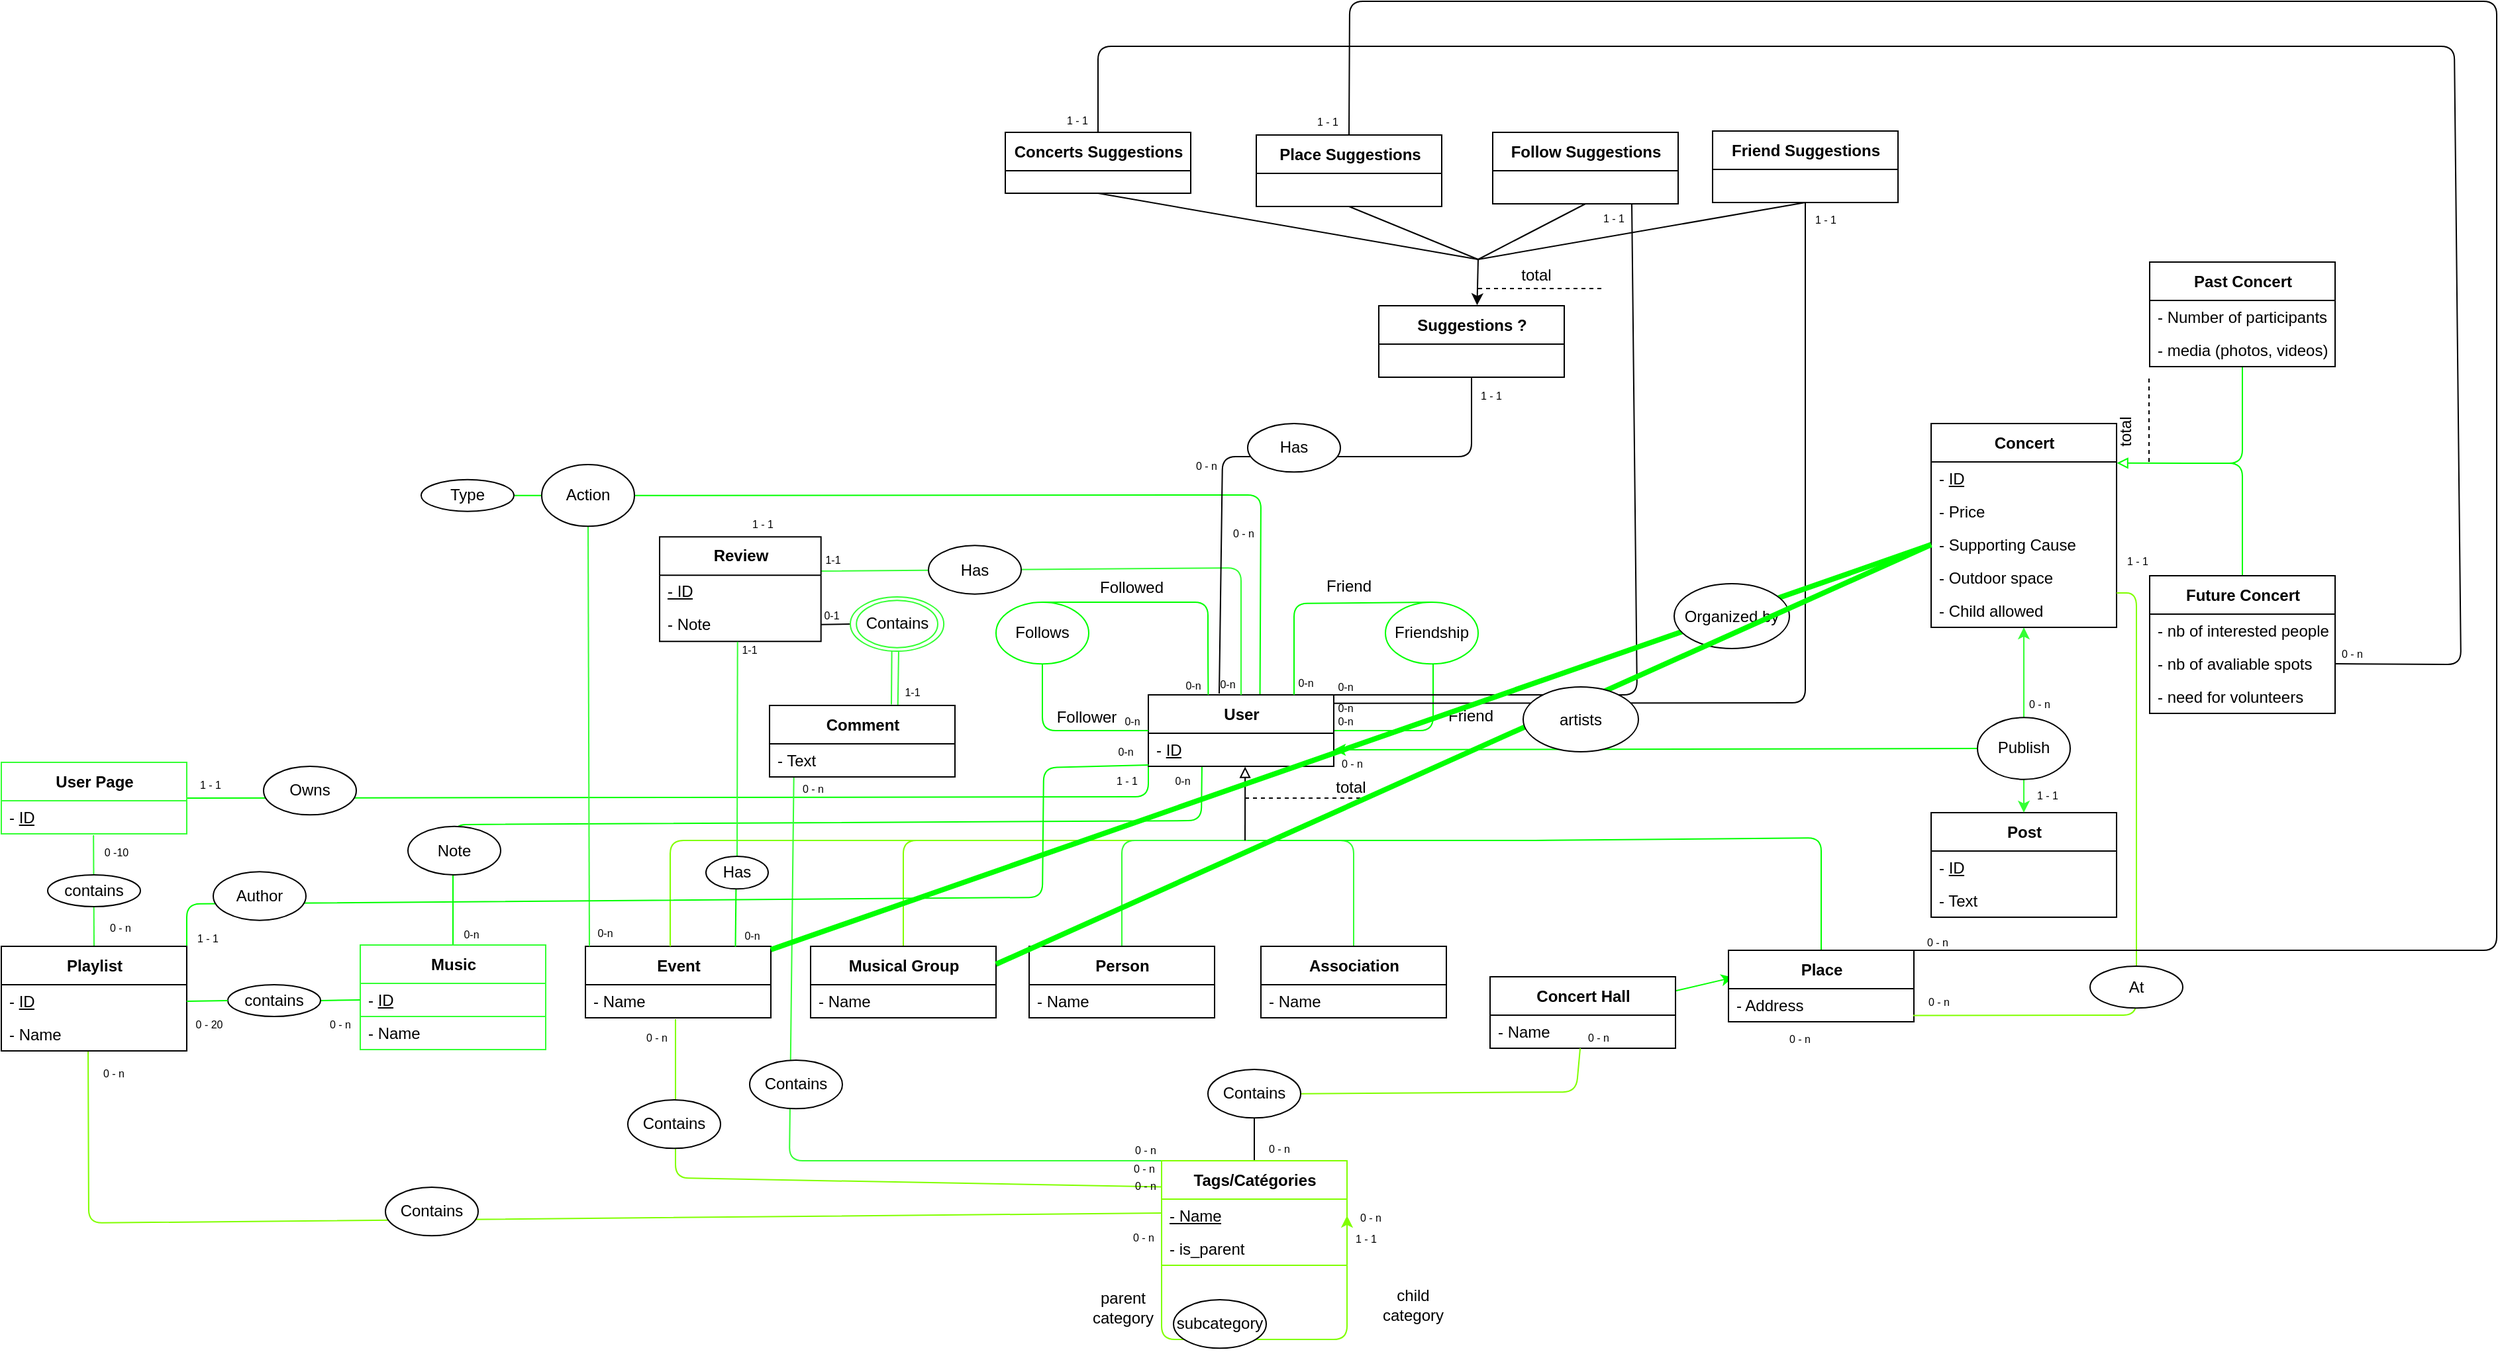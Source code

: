 <mxfile>
    <diagram id="nT5KfW_RDlfUQsja67Bm" name="Page-1">
        <mxGraphModel dx="2133" dy="1078" grid="1" gridSize="1" guides="1" tooltips="1" connect="1" arrows="1" fold="1" page="0" pageScale="1" pageWidth="850" pageHeight="1100" math="0" shadow="0">
            <root>
                <mxCell id="0"/>
                <mxCell id="1" parent="0"/>
                <mxCell id="24" style="edgeStyle=none;html=1;exitX=1;exitY=0.5;exitDx=0;exitDy=0;endArrow=none;endFill=0;strokeColor=#00FF00;" parent="1" source="5" edge="1">
                    <mxGeometry relative="1" as="geometry">
                        <mxPoint x="560" y="80" as="targetPoint"/>
                        <Array as="points">
                            <mxPoint x="560" y="137"/>
                        </Array>
                    </mxGeometry>
                </mxCell>
                <mxCell id="56" style="edgeStyle=none;html=1;startArrow=none;startFill=0;endArrow=none;endFill=0;entryX=1;entryY=0.5;entryDx=0;entryDy=0;exitX=0.602;exitY=0.006;exitDx=0;exitDy=0;exitPerimeter=0;strokeColor=#00FF00;" parent="1" source="5" target="60" edge="1">
                    <mxGeometry relative="1" as="geometry">
                        <mxPoint x="415" y="-76" as="targetPoint"/>
                        <Array as="points">
                            <mxPoint x="430" y="-41"/>
                        </Array>
                        <mxPoint x="429" y="109" as="sourcePoint"/>
                    </mxGeometry>
                </mxCell>
                <mxCell id="155" style="edgeStyle=none;html=1;exitX=0;exitY=0.5;exitDx=0;exitDy=0;entryX=1;entryY=0.5;entryDx=0;entryDy=0;endArrow=none;endFill=0;strokeColor=#00FF00;" parent="1" source="5" target="79" edge="1">
                    <mxGeometry relative="1" as="geometry">
                        <Array as="points">
                            <mxPoint x="345" y="187"/>
                        </Array>
                    </mxGeometry>
                </mxCell>
                <mxCell id="162" style="edgeStyle=none;html=1;exitX=0.289;exitY=1;exitDx=0;exitDy=0;entryX=0.5;entryY=0;entryDx=0;entryDy=0;endArrow=none;endFill=0;exitPerimeter=0;strokeColor=#00FF00;" parent="1" source="7" target="85" edge="1">
                    <mxGeometry relative="1" as="geometry">
                        <Array as="points">
                            <mxPoint x="385" y="205"/>
                            <mxPoint x="-180" y="208"/>
                        </Array>
                    </mxGeometry>
                </mxCell>
                <mxCell id="5" value="User" style="swimlane;fontStyle=1;align=center;verticalAlign=middle;childLayout=stackLayout;horizontal=1;startSize=29;horizontalStack=0;resizeParent=1;resizeParentMax=0;resizeLast=0;collapsible=0;marginBottom=0;html=1;" parent="1" vertex="1">
                    <mxGeometry x="345" y="110" width="140" height="54" as="geometry"/>
                </mxCell>
                <mxCell id="7" value="- &lt;u&gt;ID&lt;/u&gt;" style="text;html=1;strokeColor=none;fillColor=none;align=left;verticalAlign=middle;spacingLeft=4;spacingRight=4;overflow=hidden;rotatable=0;points=[[0,0.5],[1,0.5]];portConstraint=eastwest;" parent="5" vertex="1">
                    <mxGeometry y="29" width="140" height="25" as="geometry"/>
                </mxCell>
                <mxCell id="20" style="edgeStyle=none;html=1;exitX=0.5;exitY=0;exitDx=0;exitDy=0;endArrow=none;endFill=0;strokeColor=#80FF00;" parent="1" source="10" edge="1">
                    <mxGeometry relative="1" as="geometry">
                        <mxPoint x="340" y="220" as="targetPoint"/>
                        <Array as="points">
                            <mxPoint x="160" y="220"/>
                        </Array>
                    </mxGeometry>
                </mxCell>
                <mxCell id="10" value="Musical Group" style="swimlane;fontStyle=1;align=center;verticalAlign=middle;childLayout=stackLayout;horizontal=1;startSize=29;horizontalStack=0;resizeParent=1;resizeParentMax=0;resizeLast=0;collapsible=0;marginBottom=0;html=1;" parent="1" vertex="1">
                    <mxGeometry x="90" y="300" width="140" height="54" as="geometry"/>
                </mxCell>
                <mxCell id="11" value="- Name" style="text;html=1;strokeColor=none;fillColor=none;align=left;verticalAlign=middle;spacingLeft=4;spacingRight=4;overflow=hidden;rotatable=0;points=[[0,0.5],[1,0.5]];portConstraint=eastwest;" parent="10" vertex="1">
                    <mxGeometry y="29" width="140" height="25" as="geometry"/>
                </mxCell>
                <mxCell id="19" style="edgeStyle=none;html=1;exitX=0.5;exitY=0;exitDx=0;exitDy=0;endArrow=none;endFill=0;strokeColor=#33FF33;" parent="1" source="12" edge="1">
                    <mxGeometry relative="1" as="geometry">
                        <mxPoint x="420.0" y="220.0" as="targetPoint"/>
                        <Array as="points">
                            <mxPoint x="325" y="220"/>
                        </Array>
                    </mxGeometry>
                </mxCell>
                <mxCell id="12" value="Person" style="swimlane;fontStyle=1;align=center;verticalAlign=middle;childLayout=stackLayout;horizontal=1;startSize=29;horizontalStack=0;resizeParent=1;resizeParentMax=0;resizeLast=0;collapsible=0;marginBottom=0;html=1;" parent="1" vertex="1">
                    <mxGeometry x="255" y="300" width="140" height="54" as="geometry"/>
                </mxCell>
                <mxCell id="13" value="- Name" style="text;html=1;strokeColor=none;fillColor=none;align=left;verticalAlign=middle;spacingLeft=4;spacingRight=4;overflow=hidden;rotatable=0;points=[[0,0.5],[1,0.5]];portConstraint=eastwest;" parent="12" vertex="1">
                    <mxGeometry y="29" width="140" height="25" as="geometry"/>
                </mxCell>
                <mxCell id="21" style="edgeStyle=none;html=1;exitX=0.5;exitY=0;exitDx=0;exitDy=0;endArrow=none;endFill=0;strokeColor=#33FF33;" parent="1" source="14" edge="1">
                    <mxGeometry relative="1" as="geometry">
                        <mxPoint x="410.0" y="220.0" as="targetPoint"/>
                        <Array as="points">
                            <mxPoint x="500" y="220"/>
                        </Array>
                    </mxGeometry>
                </mxCell>
                <mxCell id="14" value="Association" style="swimlane;fontStyle=1;align=center;verticalAlign=middle;childLayout=stackLayout;horizontal=1;startSize=29;horizontalStack=0;resizeParent=1;resizeParentMax=0;resizeLast=0;collapsible=0;marginBottom=0;html=1;" parent="1" vertex="1">
                    <mxGeometry x="430" y="300" width="140" height="54" as="geometry"/>
                </mxCell>
                <mxCell id="15" value="- Name" style="text;html=1;strokeColor=none;fillColor=none;align=left;verticalAlign=middle;spacingLeft=4;spacingRight=4;overflow=hidden;rotatable=0;points=[[0,0.5],[1,0.5]];portConstraint=eastwest;" parent="14" vertex="1">
                    <mxGeometry y="29" width="140" height="25" as="geometry"/>
                </mxCell>
                <mxCell id="96" style="edgeStyle=none;html=1;endArrow=none;endFill=0;exitX=0.5;exitY=1;exitDx=0;exitDy=0;startArrow=none;entryX=0.5;entryY=0;entryDx=0;entryDy=0;" parent="1" source="97" target="77" edge="1">
                    <mxGeometry relative="1" as="geometry">
                        <mxPoint x="668" y="361" as="sourcePoint"/>
                        <mxPoint x="425" y="448" as="targetPoint"/>
                        <Array as="points"/>
                    </mxGeometry>
                </mxCell>
                <mxCell id="278" style="edgeStyle=none;html=1;entryX=0.025;entryY=-0.34;entryDx=0;entryDy=0;entryPerimeter=0;strokeColor=#00FF00;" parent="1" source="16" target="138" edge="1">
                    <mxGeometry relative="1" as="geometry"/>
                </mxCell>
                <mxCell id="16" value="Concert Hall" style="swimlane;fontStyle=1;align=center;verticalAlign=middle;childLayout=stackLayout;horizontal=1;startSize=29;horizontalStack=0;resizeParent=1;resizeParentMax=0;resizeLast=0;collapsible=0;marginBottom=0;html=1;" parent="1" vertex="1">
                    <mxGeometry x="603" y="323" width="140" height="54" as="geometry"/>
                </mxCell>
                <mxCell id="17" value="- Name" style="text;html=1;strokeColor=none;fillColor=none;align=left;verticalAlign=middle;spacingLeft=4;spacingRight=4;overflow=hidden;rotatable=0;points=[[0,0.5],[1,0.5]];portConstraint=eastwest;" parent="16" vertex="1">
                    <mxGeometry y="29" width="140" height="25" as="geometry"/>
                </mxCell>
                <mxCell id="23" value="" style="endArrow=block;html=1;entryX=0.522;entryY=1.012;entryDx=0;entryDy=0;entryPerimeter=0;endFill=0;" parent="1" target="7" edge="1">
                    <mxGeometry width="50" height="50" relative="1" as="geometry">
                        <mxPoint x="418" y="220" as="sourcePoint"/>
                        <mxPoint x="390" y="200" as="targetPoint"/>
                    </mxGeometry>
                </mxCell>
                <mxCell id="26" style="edgeStyle=none;html=1;exitX=0.5;exitY=0;exitDx=0;exitDy=0;endArrow=none;endFill=0;strokeColor=#00FF00;" parent="1" source="25" edge="1">
                    <mxGeometry relative="1" as="geometry">
                        <mxPoint x="455" y="110" as="targetPoint"/>
                        <Array as="points">
                            <mxPoint x="455" y="41"/>
                        </Array>
                    </mxGeometry>
                </mxCell>
                <mxCell id="25" value="Friendship" style="ellipse;whiteSpace=wrap;html=1;strokeColor=#00FF00;" parent="1" vertex="1">
                    <mxGeometry x="524" y="40.0" width="70" height="46.67" as="geometry"/>
                </mxCell>
                <mxCell id="30" style="edgeStyle=none;html=1;exitX=0.5;exitY=1;exitDx=0;exitDy=0;entryX=0;entryY=0.5;entryDx=0;entryDy=0;endArrow=none;endFill=0;strokeColor=#00FF00;" parent="1" source="29" target="5" edge="1">
                    <mxGeometry relative="1" as="geometry">
                        <Array as="points">
                            <mxPoint x="265" y="137"/>
                        </Array>
                    </mxGeometry>
                </mxCell>
                <mxCell id="31" style="edgeStyle=none;html=1;exitX=0.5;exitY=0;exitDx=0;exitDy=0;entryX=0.323;entryY=0;entryDx=0;entryDy=0;endArrow=none;endFill=0;entryPerimeter=0;strokeColor=#00FF00;" parent="1" source="29" target="5" edge="1">
                    <mxGeometry relative="1" as="geometry">
                        <Array as="points">
                            <mxPoint x="390" y="40"/>
                            <mxPoint x="390" y="80"/>
                        </Array>
                    </mxGeometry>
                </mxCell>
                <mxCell id="29" value="Follows" style="ellipse;whiteSpace=wrap;html=1;flipV=0;strokeColor=#00FF00;" parent="1" vertex="1">
                    <mxGeometry x="230" y="40.0" width="70" height="46.67" as="geometry"/>
                </mxCell>
                <mxCell id="32" value="Follower" style="text;html=1;strokeColor=none;fillColor=none;align=center;verticalAlign=middle;whiteSpace=wrap;rounded=0;" parent="1" vertex="1">
                    <mxGeometry x="276" y="116" width="45" height="22.5" as="geometry"/>
                </mxCell>
                <mxCell id="33" value="Followed" style="text;html=1;strokeColor=none;fillColor=none;align=center;verticalAlign=middle;whiteSpace=wrap;rounded=0;" parent="1" vertex="1">
                    <mxGeometry x="310" y="17.5" width="45" height="22.5" as="geometry"/>
                </mxCell>
                <mxCell id="34" value="Post" style="swimlane;fontStyle=1;align=center;verticalAlign=middle;childLayout=stackLayout;horizontal=1;startSize=29;horizontalStack=0;resizeParent=1;resizeParentMax=0;resizeLast=0;collapsible=0;marginBottom=0;html=1;" parent="1" vertex="1">
                    <mxGeometry x="936" y="199" width="140" height="79" as="geometry"/>
                </mxCell>
                <mxCell id="35" value="- &lt;u&gt;ID&lt;/u&gt;" style="text;html=1;strokeColor=none;fillColor=none;align=left;verticalAlign=middle;spacingLeft=4;spacingRight=4;overflow=hidden;rotatable=0;points=[[0,0.5],[1,0.5]];portConstraint=eastwest;" parent="34" vertex="1">
                    <mxGeometry y="29" width="140" height="25" as="geometry"/>
                </mxCell>
                <mxCell id="39" value="- Text" style="text;html=1;strokeColor=none;fillColor=none;align=left;verticalAlign=middle;spacingLeft=4;spacingRight=4;overflow=hidden;rotatable=0;points=[[0,0.5],[1,0.5]];portConstraint=eastwest;" parent="34" vertex="1">
                    <mxGeometry y="54" width="140" height="25" as="geometry"/>
                </mxCell>
                <mxCell id="38" value="" style="edgeStyle=none;html=1;exitX=1;exitY=0.5;exitDx=0;exitDy=0;entryX=0;entryY=0.5;entryDx=0;entryDy=0;endArrow=none;endFill=0;startArrow=classic;startFill=1;strokeColor=#00FF00;" parent="1" source="7" target="37" edge="1">
                    <mxGeometry relative="1" as="geometry">
                        <mxPoint x="485.0" y="151.5" as="sourcePoint"/>
                        <mxPoint x="750" y="151.5" as="targetPoint"/>
                    </mxGeometry>
                </mxCell>
                <mxCell id="43" style="edgeStyle=none;html=1;exitX=0.5;exitY=0;exitDx=0;exitDy=0;entryX=0.5;entryY=1;entryDx=0;entryDy=0;endArrow=classic;endFill=1;startArrow=none;startFill=0;strokeColor=#33FF33;" parent="1" source="37" target="40" edge="1">
                    <mxGeometry relative="1" as="geometry"/>
                </mxCell>
                <mxCell id="239" style="edgeStyle=none;html=1;entryX=0.5;entryY=0;entryDx=0;entryDy=0;strokeColor=#33FF33;" parent="1" source="37" target="34" edge="1">
                    <mxGeometry relative="1" as="geometry"/>
                </mxCell>
                <mxCell id="37" value="Publish" style="ellipse;whiteSpace=wrap;html=1;" parent="1" vertex="1">
                    <mxGeometry x="971" y="127.16" width="70" height="46.67" as="geometry"/>
                </mxCell>
                <mxCell id="40" value="Concert" style="swimlane;fontStyle=1;align=center;verticalAlign=middle;childLayout=stackLayout;horizontal=1;startSize=29;horizontalStack=0;resizeParent=1;resizeParentMax=0;resizeLast=0;collapsible=0;marginBottom=0;html=1;" parent="1" vertex="1">
                    <mxGeometry x="936" y="-95" width="140" height="154" as="geometry"/>
                </mxCell>
                <mxCell id="41" value="- &lt;u&gt;ID&lt;/u&gt;" style="text;html=1;strokeColor=none;fillColor=none;align=left;verticalAlign=middle;spacingLeft=4;spacingRight=4;overflow=hidden;rotatable=0;points=[[0,0.5],[1,0.5]];portConstraint=eastwest;" parent="40" vertex="1">
                    <mxGeometry y="29" width="140" height="25" as="geometry"/>
                </mxCell>
                <mxCell id="122" value="- Price" style="text;html=1;strokeColor=none;fillColor=none;align=left;verticalAlign=middle;spacingLeft=4;spacingRight=4;overflow=hidden;rotatable=0;points=[[0,0.5],[1,0.5]];portConstraint=eastwest;" parent="40" vertex="1">
                    <mxGeometry y="54" width="140" height="25" as="geometry"/>
                </mxCell>
                <mxCell id="131" value="- Supporting Cause" style="text;html=1;strokeColor=none;fillColor=none;align=left;verticalAlign=middle;spacingLeft=4;spacingRight=4;overflow=hidden;rotatable=0;points=[[0,0.5],[1,0.5]];portConstraint=eastwest;" parent="40" vertex="1">
                    <mxGeometry y="79" width="140" height="25" as="geometry"/>
                </mxCell>
                <mxCell id="132" value="- Outdoor space" style="text;html=1;strokeColor=none;fillColor=none;align=left;verticalAlign=middle;spacingLeft=4;spacingRight=4;overflow=hidden;rotatable=0;points=[[0,0.5],[1,0.5]];portConstraint=eastwest;" parent="40" vertex="1">
                    <mxGeometry y="104" width="140" height="25" as="geometry"/>
                </mxCell>
                <mxCell id="133" value="- Child allowed" style="text;html=1;strokeColor=none;fillColor=none;align=left;verticalAlign=middle;spacingLeft=4;spacingRight=4;overflow=hidden;rotatable=0;points=[[0,0.5],[1,0.5]];portConstraint=eastwest;" parent="40" vertex="1">
                    <mxGeometry y="129" width="140" height="25" as="geometry"/>
                </mxCell>
                <mxCell id="51" style="edgeStyle=none;html=1;endArrow=block;endFill=0;startArrow=none;startFill=0;entryX=1.002;entryY=0.035;entryDx=0;entryDy=0;entryPerimeter=0;exitX=0.5;exitY=1;exitDx=0;exitDy=0;fillColor=#33FF33;strokeColor=#00FF00;" parent="1" source="45" target="41" edge="1">
                    <mxGeometry relative="1" as="geometry">
                        <mxPoint x="1083" y="-65" as="targetPoint"/>
                        <mxPoint x="1171" y="-105" as="sourcePoint"/>
                        <Array as="points">
                            <mxPoint x="1171" y="-65"/>
                        </Array>
                    </mxGeometry>
                </mxCell>
                <mxCell id="45" value="Past Concert" style="swimlane;fontStyle=1;align=center;verticalAlign=middle;childLayout=stackLayout;horizontal=1;startSize=29;horizontalStack=0;resizeParent=1;resizeParentMax=0;resizeLast=0;collapsible=0;marginBottom=0;html=1;" parent="1" vertex="1">
                    <mxGeometry x="1101" y="-217" width="140" height="79" as="geometry"/>
                </mxCell>
                <mxCell id="119" value="- Number of participants" style="text;html=1;strokeColor=none;fillColor=none;align=left;verticalAlign=middle;spacingLeft=4;spacingRight=4;overflow=hidden;rotatable=0;points=[[0,0.5],[1,0.5]];portConstraint=eastwest;" parent="45" vertex="1">
                    <mxGeometry y="29" width="140" height="25" as="geometry"/>
                </mxCell>
                <mxCell id="120" value="- media (photos, videos)" style="text;html=1;strokeColor=none;fillColor=none;align=left;verticalAlign=middle;spacingLeft=4;spacingRight=4;overflow=hidden;rotatable=0;points=[[0,0.5],[1,0.5]];portConstraint=eastwest;" parent="45" vertex="1">
                    <mxGeometry y="54" width="140" height="25" as="geometry"/>
                </mxCell>
                <mxCell id="55" style="edgeStyle=none;html=1;exitX=0.5;exitY=0;exitDx=0;exitDy=0;startArrow=none;startFill=0;endArrow=none;endFill=0;fillColor=#66FF66;strokeColor=#00FF00;" parent="1" source="47" edge="1">
                    <mxGeometry relative="1" as="geometry">
                        <mxPoint x="1143" y="-65" as="targetPoint"/>
                        <Array as="points">
                            <mxPoint x="1171" y="-65"/>
                        </Array>
                    </mxGeometry>
                </mxCell>
                <mxCell id="47" value="Future Concert" style="swimlane;fontStyle=1;align=center;verticalAlign=middle;childLayout=stackLayout;horizontal=1;startSize=29;horizontalStack=0;resizeParent=1;resizeParentMax=0;resizeLast=0;collapsible=0;marginBottom=0;html=1;" parent="1" vertex="1">
                    <mxGeometry x="1101" y="20" width="140" height="104" as="geometry"/>
                </mxCell>
                <mxCell id="121" value="- nb of interested people" style="text;html=1;strokeColor=none;fillColor=none;align=left;verticalAlign=middle;spacingLeft=4;spacingRight=4;overflow=hidden;rotatable=0;points=[[0,0.5],[1,0.5]];portConstraint=eastwest;" parent="47" vertex="1">
                    <mxGeometry y="29" width="140" height="25" as="geometry"/>
                </mxCell>
                <mxCell id="125" value="- nb of avaliable spots" style="text;html=1;strokeColor=none;fillColor=none;align=left;verticalAlign=middle;spacingLeft=4;spacingRight=4;overflow=hidden;rotatable=0;points=[[0,0.5],[1,0.5]];portConstraint=eastwest;" parent="47" vertex="1">
                    <mxGeometry y="54" width="140" height="25" as="geometry"/>
                </mxCell>
                <mxCell id="126" value="- need for volunteers" style="text;html=1;strokeColor=none;fillColor=none;align=left;verticalAlign=middle;spacingLeft=4;spacingRight=4;overflow=hidden;rotatable=0;points=[[0,0.5],[1,0.5]];portConstraint=eastwest;" parent="47" vertex="1">
                    <mxGeometry y="79" width="140" height="25" as="geometry"/>
                </mxCell>
                <mxCell id="102" style="edgeStyle=none;html=1;endArrow=none;endFill=0;entryX=0;entryY=0.25;entryDx=0;entryDy=0;fillColor=#60a917;strokeColor=#80FF00;" parent="1" target="77" edge="1">
                    <mxGeometry relative="1" as="geometry">
                        <mxPoint x="-12" y="355" as="sourcePoint"/>
                        <mxPoint x="425" y="459" as="targetPoint"/>
                        <Array as="points">
                            <mxPoint x="-12" y="475"/>
                        </Array>
                    </mxGeometry>
                </mxCell>
                <mxCell id="57" value="Event" style="swimlane;fontStyle=1;align=center;verticalAlign=middle;childLayout=stackLayout;horizontal=1;startSize=29;horizontalStack=0;resizeParent=1;resizeParentMax=0;resizeLast=0;collapsible=0;marginBottom=0;html=1;" parent="1" vertex="1">
                    <mxGeometry x="-80" y="300" width="140" height="54" as="geometry"/>
                </mxCell>
                <mxCell id="139" value="- Name" style="text;html=1;strokeColor=none;fillColor=none;align=left;verticalAlign=middle;spacingLeft=4;spacingRight=4;overflow=hidden;rotatable=0;points=[[0,0.5],[1,0.5]];portConstraint=eastwest;" parent="57" vertex="1">
                    <mxGeometry y="29" width="140" height="25" as="geometry"/>
                </mxCell>
                <mxCell id="59" style="edgeStyle=none;html=1;exitX=0.5;exitY=0;exitDx=0;exitDy=0;endArrow=none;endFill=0;strokeColor=#80FF00;" parent="1" edge="1">
                    <mxGeometry relative="1" as="geometry">
                        <mxPoint x="180" y="220" as="targetPoint"/>
                        <mxPoint x="-16" y="300" as="sourcePoint"/>
                        <Array as="points">
                            <mxPoint x="-16" y="220"/>
                        </Array>
                    </mxGeometry>
                </mxCell>
                <mxCell id="61" style="edgeStyle=none;html=1;exitX=0.5;exitY=1;exitDx=0;exitDy=0;startArrow=none;startFill=0;endArrow=none;endFill=0;strokeColor=#33FF33;" parent="1" source="60" edge="1">
                    <mxGeometry relative="1" as="geometry">
                        <mxPoint x="-77" y="300" as="targetPoint"/>
                    </mxGeometry>
                </mxCell>
                <mxCell id="65" style="edgeStyle=none;html=1;exitX=0;exitY=0.5;exitDx=0;exitDy=0;startArrow=none;startFill=0;endArrow=none;endFill=0;strokeColor=#00FF00;" parent="1" source="60" target="63" edge="1">
                    <mxGeometry relative="1" as="geometry"/>
                </mxCell>
                <mxCell id="60" value="Action" style="ellipse;whiteSpace=wrap;html=1;flipV=0;" parent="1" vertex="1">
                    <mxGeometry x="-113" y="-64.0" width="70" height="46.67" as="geometry"/>
                </mxCell>
                <mxCell id="63" value="Type" style="ellipse;whiteSpace=wrap;html=1;flipV=0;" parent="1" vertex="1">
                    <mxGeometry x="-204" y="-52.66" width="70" height="24" as="geometry"/>
                </mxCell>
                <mxCell id="67" style="edgeStyle=none;html=1;startArrow=none;startFill=0;endArrow=none;endFill=0;exitX=0.483;exitY=1.006;exitDx=0;exitDy=0;exitPerimeter=0;entryX=0.809;entryY=0.004;entryDx=0;entryDy=0;entryPerimeter=0;strokeColor=#00FF00;" parent="1" source="208" target="57" edge="1">
                    <mxGeometry relative="1" as="geometry">
                        <mxPoint x="35" y="300" as="targetPoint"/>
                        <mxPoint x="35" y="38" as="sourcePoint"/>
                    </mxGeometry>
                </mxCell>
                <mxCell id="68" style="edgeStyle=none;html=1;exitX=1;exitY=0.5;exitDx=0;exitDy=0;startArrow=none;startFill=0;endArrow=none;endFill=0;entryX=0.5;entryY=0;entryDx=0;entryDy=0;strokeColor=#33FF33;" parent="1" target="5" edge="1">
                    <mxGeometry relative="1" as="geometry">
                        <mxPoint x="415" y="16" as="targetPoint"/>
                        <Array as="points">
                            <mxPoint x="415" y="14"/>
                        </Array>
                        <mxPoint x="70.0" y="16.665" as="sourcePoint"/>
                    </mxGeometry>
                </mxCell>
                <mxCell id="73" style="edgeStyle=none;html=1;startArrow=none;startFill=0;endArrow=none;endFill=0;entryX=0.517;entryY=1.006;entryDx=0;entryDy=0;entryPerimeter=0;exitX=0.692;exitY=-0.01;exitDx=0;exitDy=0;exitPerimeter=0;strokeColor=#33FF33;" parent="1" source="74" target="194" edge="1">
                    <mxGeometry relative="1" as="geometry">
                        <mxPoint x="157" y="117" as="sourcePoint"/>
                        <mxPoint x="156" y="80" as="targetPoint"/>
                        <Array as="points"/>
                    </mxGeometry>
                </mxCell>
                <mxCell id="112" style="edgeStyle=none;html=1;exitX=0.131;exitY=0.989;exitDx=0;exitDy=0;entryX=0;entryY=0;entryDx=0;entryDy=0;endArrow=none;endFill=0;exitPerimeter=0;strokeColor=#33FF33;" parent="1" source="150" target="77" edge="1">
                    <mxGeometry relative="1" as="geometry">
                        <Array as="points">
                            <mxPoint x="74" y="462"/>
                        </Array>
                    </mxGeometry>
                </mxCell>
                <mxCell id="74" value="Comment" style="swimlane;fontStyle=1;align=center;verticalAlign=middle;childLayout=stackLayout;horizontal=1;startSize=29;horizontalStack=0;resizeParent=1;resizeParentMax=0;resizeLast=0;collapsible=0;marginBottom=0;html=1;" parent="1" vertex="1">
                    <mxGeometry x="59" y="118" width="140" height="54" as="geometry"/>
                </mxCell>
                <mxCell id="150" value="- Text" style="text;html=1;strokeColor=none;fillColor=none;align=left;verticalAlign=middle;spacingLeft=4;spacingRight=4;overflow=hidden;rotatable=0;points=[[0,0.5],[1,0.5]];portConstraint=eastwest;" parent="74" vertex="1">
                    <mxGeometry y="29" width="140" height="25" as="geometry"/>
                </mxCell>
                <mxCell id="77" value="Tags/Catégories" style="swimlane;fontStyle=1;align=center;verticalAlign=middle;childLayout=stackLayout;horizontal=1;startSize=29;horizontalStack=0;resizeParent=1;resizeParentMax=0;resizeLast=0;collapsible=0;marginBottom=0;html=1;strokeColor=#80FF00;" parent="1" vertex="1">
                    <mxGeometry x="355" y="462" width="140" height="79" as="geometry"/>
                </mxCell>
                <mxCell id="78" value="&lt;u&gt;-&amp;nbsp;Name&lt;/u&gt;" style="text;html=1;strokeColor=none;fillColor=none;align=left;verticalAlign=middle;spacingLeft=4;spacingRight=4;overflow=hidden;rotatable=0;points=[[0,0.5],[1,0.5]];portConstraint=eastwest;" parent="77" vertex="1">
                    <mxGeometry y="29" width="140" height="25" as="geometry"/>
                </mxCell>
                <mxCell id="291" style="edgeStyle=none;html=1;exitX=0;exitY=0.5;exitDx=0;exitDy=0;entryX=1;entryY=0.5;entryDx=0;entryDy=0;fontColor=#80FF00;strokeColor=#80FF00;" parent="77" source="78" target="78" edge="1">
                    <mxGeometry relative="1" as="geometry">
                        <Array as="points">
                            <mxPoint y="135"/>
                            <mxPoint x="140" y="135"/>
                            <mxPoint x="140" y="88"/>
                        </Array>
                    </mxGeometry>
                </mxCell>
                <mxCell id="300" value="- is_parent" style="text;html=1;strokeColor=none;fillColor=none;align=left;verticalAlign=middle;spacingLeft=4;spacingRight=4;overflow=hidden;rotatable=0;points=[[0,0.5],[1,0.5]];portConstraint=eastwest;" parent="77" vertex="1">
                    <mxGeometry y="54" width="140" height="25" as="geometry"/>
                </mxCell>
                <mxCell id="141" style="edgeStyle=none;html=1;exitX=0.497;exitY=1.04;exitDx=0;exitDy=0;entryX=0.5;entryY=0;entryDx=0;entryDy=0;endArrow=none;endFill=0;exitPerimeter=0;strokeColor=#33FF33;" parent="1" target="83" edge="1">
                    <mxGeometry relative="1" as="geometry">
                        <mxPoint x="-451.42" y="216" as="sourcePoint"/>
                    </mxGeometry>
                </mxCell>
                <mxCell id="79" value="User Page" style="swimlane;fontStyle=1;align=center;verticalAlign=middle;childLayout=stackLayout;horizontal=1;startSize=29;horizontalStack=0;resizeParent=1;resizeParentMax=0;resizeLast=0;collapsible=0;marginBottom=0;html=1;strokeColor=#33FF33;" parent="1" vertex="1">
                    <mxGeometry x="-521" y="161" width="140" height="54" as="geometry"/>
                </mxCell>
                <mxCell id="161" value="- &lt;u&gt;ID&lt;/u&gt;" style="text;html=1;strokeColor=none;fillColor=none;align=left;verticalAlign=middle;spacingLeft=4;spacingRight=4;overflow=hidden;rotatable=0;points=[[0,0.5],[1,0.5]];portConstraint=eastwest;" parent="79" vertex="1">
                    <mxGeometry y="29" width="140" height="25" as="geometry"/>
                </mxCell>
                <mxCell id="105" style="edgeStyle=none;html=1;exitX=0.468;exitY=0.999;exitDx=0;exitDy=0;entryX=0;entryY=0.5;entryDx=0;entryDy=0;endArrow=none;endFill=0;exitPerimeter=0;fillColor=#60a917;strokeColor=#80FF00;" parent="1" source="145" target="77" edge="1">
                    <mxGeometry relative="1" as="geometry">
                        <mxPoint x="-454.78" y="354.575" as="sourcePoint"/>
                        <Array as="points">
                            <mxPoint x="-455" y="509"/>
                        </Array>
                    </mxGeometry>
                </mxCell>
                <mxCell id="157" style="edgeStyle=none;html=1;exitX=1;exitY=0.25;exitDx=0;exitDy=0;entryX=0.002;entryY=0.961;entryDx=0;entryDy=0;endArrow=none;endFill=0;entryPerimeter=0;strokeColor=#00FF00;" parent="1" source="83" target="7" edge="1">
                    <mxGeometry relative="1" as="geometry">
                        <Array as="points">
                            <mxPoint x="-381" y="268"/>
                            <mxPoint x="265" y="263"/>
                            <mxPoint x="266" y="165"/>
                        </Array>
                    </mxGeometry>
                </mxCell>
                <mxCell id="83" value="Playlist" style="swimlane;fontStyle=1;align=center;verticalAlign=middle;childLayout=stackLayout;horizontal=1;startSize=29;horizontalStack=0;resizeParent=1;resizeParentMax=0;resizeLast=0;collapsible=0;marginBottom=0;html=1;" parent="1" vertex="1">
                    <mxGeometry x="-521" y="300" width="140" height="79" as="geometry"/>
                </mxCell>
                <mxCell id="144" value="- &lt;u&gt;ID&lt;/u&gt;" style="text;html=1;strokeColor=none;fillColor=none;align=left;verticalAlign=middle;spacingLeft=4;spacingRight=4;overflow=hidden;rotatable=0;points=[[0,0.5],[1,0.5]];portConstraint=eastwest;" parent="83" vertex="1">
                    <mxGeometry y="29" width="140" height="25" as="geometry"/>
                </mxCell>
                <mxCell id="145" value="- Name" style="text;html=1;strokeColor=none;fillColor=none;align=left;verticalAlign=middle;spacingLeft=4;spacingRight=4;overflow=hidden;rotatable=0;points=[[0,0.5],[1,0.5]];portConstraint=eastwest;" parent="83" vertex="1">
                    <mxGeometry y="54" width="140" height="25" as="geometry"/>
                </mxCell>
                <mxCell id="85" value="Music" style="swimlane;fontStyle=1;align=center;verticalAlign=middle;childLayout=stackLayout;horizontal=1;startSize=29;horizontalStack=0;resizeParent=1;resizeParentMax=0;resizeLast=0;collapsible=0;marginBottom=0;html=1;strokeColor=#33FF33;" parent="1" vertex="1">
                    <mxGeometry x="-250" y="299" width="140" height="79" as="geometry"/>
                </mxCell>
                <mxCell id="86" value="- &lt;u&gt;ID&lt;/u&gt;" style="text;html=1;strokeColor=#33FF33;fillColor=none;align=left;verticalAlign=middle;spacingLeft=4;spacingRight=4;overflow=hidden;rotatable=0;points=[[0,0.5],[1,0.5]];portConstraint=eastwest;" parent="85" vertex="1">
                    <mxGeometry y="29" width="140" height="25" as="geometry"/>
                </mxCell>
                <mxCell id="143" value="- Name" style="text;html=1;strokeColor=#33FF33;fillColor=none;align=left;verticalAlign=middle;spacingLeft=4;spacingRight=4;overflow=hidden;rotatable=0;points=[[0,0.5],[1,0.5]];portConstraint=eastwest;" parent="85" vertex="1">
                    <mxGeometry y="54" width="140" height="25" as="geometry"/>
                </mxCell>
                <mxCell id="147" style="edgeStyle=none;html=1;exitX=1;exitY=0.5;exitDx=0;exitDy=0;entryX=0;entryY=0.5;entryDx=0;entryDy=0;endArrow=none;endFill=0;strokeColor=#00FF00;" parent="1" source="90" target="86" edge="1">
                    <mxGeometry relative="1" as="geometry"/>
                </mxCell>
                <mxCell id="90" value="contains" style="ellipse;whiteSpace=wrap;html=1;flipV=0;" parent="1" vertex="1">
                    <mxGeometry x="-350" y="329" width="70" height="24" as="geometry"/>
                </mxCell>
                <mxCell id="91" value="Friend" style="text;html=1;strokeColor=none;fillColor=none;align=center;verticalAlign=middle;whiteSpace=wrap;rounded=0;" parent="1" vertex="1">
                    <mxGeometry x="474" y="17" width="45" height="22.5" as="geometry"/>
                </mxCell>
                <mxCell id="92" value="Friend" style="text;html=1;strokeColor=none;fillColor=none;align=center;verticalAlign=middle;whiteSpace=wrap;rounded=0;" parent="1" vertex="1">
                    <mxGeometry x="566" y="115" width="45" height="22.5" as="geometry"/>
                </mxCell>
                <mxCell id="95" style="edgeStyle=none;html=1;exitX=0.5;exitY=0;exitDx=0;exitDy=0;endArrow=none;endFill=0;strokeColor=#00FF00;" parent="1" source="93" edge="1">
                    <mxGeometry relative="1" as="geometry">
                        <mxPoint x="420" y="220" as="targetPoint"/>
                        <Array as="points">
                            <mxPoint x="853" y="218"/>
                            <mxPoint x="637" y="220"/>
                        </Array>
                    </mxGeometry>
                </mxCell>
                <mxCell id="93" value="Place" style="swimlane;fontStyle=1;align=center;verticalAlign=middle;childLayout=stackLayout;horizontal=1;startSize=29;horizontalStack=0;resizeParent=1;resizeParentMax=0;resizeLast=0;collapsible=0;marginBottom=0;html=1;" parent="1" vertex="1">
                    <mxGeometry x="783" y="303" width="140" height="54" as="geometry"/>
                </mxCell>
                <mxCell id="138" value="- Address" style="text;html=1;strokeColor=none;fillColor=none;align=left;verticalAlign=middle;spacingLeft=4;spacingRight=4;overflow=hidden;rotatable=0;points=[[0,0.5],[1,0.5]];portConstraint=eastwest;" parent="93" vertex="1">
                    <mxGeometry y="29" width="140" height="25" as="geometry"/>
                </mxCell>
                <mxCell id="98" value="" style="edgeStyle=none;html=1;entryX=1;entryY=0.5;entryDx=0;entryDy=0;endArrow=none;endFill=0;exitX=0.486;exitY=1;exitDx=0;exitDy=0;exitPerimeter=0;strokeColor=#80FF00;" parent="1" source="17" target="97" edge="1">
                    <mxGeometry relative="1" as="geometry">
                        <mxPoint x="668.04" y="354" as="sourcePoint"/>
                        <mxPoint x="424" y="446" as="targetPoint"/>
                        <Array as="points">
                            <mxPoint x="668" y="410"/>
                        </Array>
                    </mxGeometry>
                </mxCell>
                <mxCell id="97" value="Contains" style="ellipse;whiteSpace=wrap;html=1;" parent="1" vertex="1">
                    <mxGeometry x="390" y="393" width="70" height="36.67" as="geometry"/>
                </mxCell>
                <mxCell id="108" value="Contains" style="ellipse;whiteSpace=wrap;html=1;" parent="1" vertex="1">
                    <mxGeometry x="-231" y="482" width="70" height="36.67" as="geometry"/>
                </mxCell>
                <mxCell id="111" value="Contains" style="ellipse;whiteSpace=wrap;html=1;" parent="1" vertex="1">
                    <mxGeometry x="-48" y="416" width="70" height="36.67" as="geometry"/>
                </mxCell>
                <mxCell id="113" value="Contains" style="ellipse;whiteSpace=wrap;html=1;" parent="1" vertex="1">
                    <mxGeometry x="44" y="386" width="70" height="36.67" as="geometry"/>
                </mxCell>
                <mxCell id="129" style="edgeStyle=none;html=1;endArrow=none;endFill=0;entryX=0.996;entryY=0.81;entryDx=0;entryDy=0;entryPerimeter=0;strokeColor=#80FF00;" parent="1" edge="1">
                    <mxGeometry relative="1" as="geometry">
                        <mxPoint x="1076" y="33" as="sourcePoint"/>
                        <mxPoint x="922.44" y="352.25" as="targetPoint"/>
                        <Array as="points">
                            <mxPoint x="1091" y="33"/>
                            <mxPoint x="1091" y="201"/>
                            <mxPoint x="1091" y="279"/>
                            <mxPoint x="1091" y="352"/>
                        </Array>
                    </mxGeometry>
                </mxCell>
                <mxCell id="130" value="At" style="ellipse;whiteSpace=wrap;html=1;" parent="1" vertex="1">
                    <mxGeometry x="1056" y="315" width="70" height="31.67" as="geometry"/>
                </mxCell>
                <mxCell id="142" value="contains" style="ellipse;whiteSpace=wrap;html=1;flipV=0;" parent="1" vertex="1">
                    <mxGeometry x="-486" y="246" width="70" height="24" as="geometry"/>
                </mxCell>
                <mxCell id="146" style="edgeStyle=none;html=1;exitX=1;exitY=0.5;exitDx=0;exitDy=0;entryX=0;entryY=0.5;entryDx=0;entryDy=0;endArrow=none;endFill=0;strokeColor=#00FF00;" parent="1" source="144" target="90" edge="1">
                    <mxGeometry relative="1" as="geometry"/>
                </mxCell>
                <mxCell id="158" value="Author" style="ellipse;whiteSpace=wrap;html=1;" parent="1" vertex="1">
                    <mxGeometry x="-361" y="243.67" width="70" height="36.67" as="geometry"/>
                </mxCell>
                <mxCell id="160" value="Owns" style="ellipse;whiteSpace=wrap;html=1;" parent="1" vertex="1">
                    <mxGeometry x="-323" y="164" width="70" height="36.67" as="geometry"/>
                </mxCell>
                <mxCell id="163" value="Note" style="ellipse;whiteSpace=wrap;html=1;" parent="1" vertex="1">
                    <mxGeometry x="-214" y="209.33" width="70" height="36.67" as="geometry"/>
                </mxCell>
                <mxCell id="171" value="" style="endArrow=none;dashed=1;html=1;" parent="1" edge="1">
                    <mxGeometry width="50" height="50" relative="1" as="geometry">
                        <mxPoint x="511" y="188" as="sourcePoint"/>
                        <mxPoint x="415" y="188" as="targetPoint"/>
                    </mxGeometry>
                </mxCell>
                <mxCell id="172" value="total" style="text;html=1;strokeColor=none;fillColor=none;align=center;verticalAlign=middle;whiteSpace=wrap;rounded=0;" parent="1" vertex="1">
                    <mxGeometry x="468" y="165" width="60" height="30" as="geometry"/>
                </mxCell>
                <mxCell id="173" value="" style="endArrow=none;dashed=1;html=1;" parent="1" edge="1">
                    <mxGeometry width="50" height="50" relative="1" as="geometry">
                        <mxPoint x="1100.51" y="-129" as="sourcePoint"/>
                        <mxPoint x="1100.51" y="-63" as="targetPoint"/>
                    </mxGeometry>
                </mxCell>
                <mxCell id="174" value="total" style="text;html=1;strokeColor=none;fillColor=none;align=center;verticalAlign=middle;whiteSpace=wrap;rounded=0;rotation=-90;" parent="1" vertex="1">
                    <mxGeometry x="1013" y="-104" width="140" height="30" as="geometry"/>
                </mxCell>
                <mxCell id="175" value="&lt;font style=&quot;font-size: 8px;&quot;&gt;0-n&lt;/font&gt;" style="text;html=1;strokeColor=none;fillColor=none;align=center;verticalAlign=middle;whiteSpace=wrap;rounded=0;" parent="1" vertex="1">
                    <mxGeometry x="320" y="120" width="26" height="17" as="geometry"/>
                </mxCell>
                <mxCell id="176" value="&lt;font style=&quot;font-size: 8px;&quot;&gt;0-n&lt;/font&gt;" style="text;html=1;strokeColor=none;fillColor=none;align=center;verticalAlign=middle;whiteSpace=wrap;rounded=0;" parent="1" vertex="1">
                    <mxGeometry x="366" y="93" width="26" height="17" as="geometry"/>
                </mxCell>
                <mxCell id="177" value="&lt;font style=&quot;font-size: 8px;&quot;&gt;0-n&lt;/font&gt;" style="text;html=1;strokeColor=none;fillColor=none;align=center;verticalAlign=middle;whiteSpace=wrap;rounded=0;" parent="1" vertex="1">
                    <mxGeometry x="481" y="120" width="26" height="17" as="geometry"/>
                </mxCell>
                <mxCell id="181" value="&lt;font style=&quot;font-size: 8px;&quot;&gt;0-n&lt;/font&gt;" style="text;html=1;strokeColor=none;fillColor=none;align=center;verticalAlign=middle;whiteSpace=wrap;rounded=0;" parent="1" vertex="1">
                    <mxGeometry x="451" y="91" width="26" height="17" as="geometry"/>
                </mxCell>
                <mxCell id="186" value="&lt;font style=&quot;font-size: 8px;&quot;&gt;0 - n&lt;/font&gt;" style="text;html=1;strokeColor=none;fillColor=none;align=center;verticalAlign=middle;whiteSpace=wrap;rounded=0;" parent="1" vertex="1">
                    <mxGeometry x="404" y="-22" width="26" height="17" as="geometry"/>
                </mxCell>
                <mxCell id="187" value="&lt;font style=&quot;font-size: 8px;&quot;&gt;0-n&lt;/font&gt;" style="text;html=1;strokeColor=none;fillColor=none;align=center;verticalAlign=middle;whiteSpace=wrap;rounded=0;" parent="1" vertex="1">
                    <mxGeometry x="-78" y="280.34" width="26" height="17" as="geometry"/>
                </mxCell>
                <mxCell id="188" value="&lt;font style=&quot;font-size: 8px;&quot;&gt;1-1&lt;/font&gt;" style="text;html=1;strokeColor=none;fillColor=none;align=center;verticalAlign=middle;whiteSpace=wrap;rounded=0;" parent="1" vertex="1">
                    <mxGeometry x="154" y="98.0" width="26" height="17" as="geometry"/>
                </mxCell>
                <mxCell id="189" value="Review" style="swimlane;fontStyle=1;align=center;verticalAlign=middle;childLayout=stackLayout;horizontal=1;startSize=29;horizontalStack=0;resizeParent=1;resizeParentMax=0;resizeLast=0;collapsible=0;marginBottom=0;html=1;" parent="1" vertex="1">
                    <mxGeometry x="-24" y="-9.33" width="121.85" height="79" as="geometry"/>
                </mxCell>
                <mxCell id="191" value="&lt;u&gt;- ID&lt;/u&gt;" style="text;html=1;strokeColor=none;fillColor=none;align=left;verticalAlign=middle;spacingLeft=4;spacingRight=4;overflow=hidden;rotatable=0;points=[[0,0.5],[1,0.5]];portConstraint=eastwest;" parent="189" vertex="1">
                    <mxGeometry y="29" width="121.85" height="25" as="geometry"/>
                </mxCell>
                <mxCell id="193" value="- Note" style="text;html=1;strokeColor=none;fillColor=none;align=left;verticalAlign=middle;spacingLeft=4;spacingRight=4;overflow=hidden;rotatable=0;points=[[0,0.5],[1,0.5]];portConstraint=eastwest;" parent="189" vertex="1">
                    <mxGeometry y="54" width="121.85" height="25" as="geometry"/>
                </mxCell>
                <mxCell id="195" style="edgeStyle=none;html=1;fontSize=8;endArrow=none;endFill=0;" parent="1" source="194" target="193" edge="1">
                    <mxGeometry relative="1" as="geometry"/>
                </mxCell>
                <mxCell id="194" value="Contains" style="ellipse;whiteSpace=wrap;html=1;flipV=0;strokeColor=#33FF33;" parent="1" vertex="1">
                    <mxGeometry x="120" y="36" width="70.57" height="41" as="geometry"/>
                </mxCell>
                <mxCell id="198" style="edgeStyle=none;html=1;startArrow=none;startFill=0;endArrow=none;endFill=0;entryX=0.517;entryY=1.006;entryDx=0;entryDy=0;entryPerimeter=0;exitX=0.692;exitY=-0.01;exitDx=0;exitDy=0;exitPerimeter=0;strokeColor=#33FF33;" parent="1" edge="1">
                    <mxGeometry relative="1" as="geometry">
                        <mxPoint x="151.0" y="117.22" as="sourcePoint"/>
                        <mxPoint x="151.31" y="76.674" as="targetPoint"/>
                        <Array as="points"/>
                    </mxGeometry>
                </mxCell>
                <mxCell id="199" value="Contains" style="ellipse;whiteSpace=wrap;html=1;flipV=0;strokeColor=#33FF33;" parent="1" vertex="1">
                    <mxGeometry x="124.59" y="38.66" width="61.4" height="35.67" as="geometry"/>
                </mxCell>
                <mxCell id="202" value="&lt;font style=&quot;font-size: 8px;&quot;&gt;0-1&lt;/font&gt;" style="text;html=1;strokeColor=none;fillColor=none;align=center;verticalAlign=middle;whiteSpace=wrap;rounded=0;" parent="1" vertex="1">
                    <mxGeometry x="93" y="40.0" width="26" height="17" as="geometry"/>
                </mxCell>
                <mxCell id="203" value="&lt;font style=&quot;font-size: 8px;&quot;&gt;0-n&lt;/font&gt;" style="text;html=1;strokeColor=none;fillColor=none;align=center;verticalAlign=middle;whiteSpace=wrap;rounded=0;" parent="1" vertex="1">
                    <mxGeometry x="392" y="92.0" width="26" height="17" as="geometry"/>
                </mxCell>
                <mxCell id="205" value="Has" style="ellipse;whiteSpace=wrap;html=1;" parent="1" vertex="1">
                    <mxGeometry x="179" y="-2.83" width="70" height="36.67" as="geometry"/>
                </mxCell>
                <mxCell id="207" value="&lt;font style=&quot;font-size: 8px;&quot;&gt;1-1&lt;/font&gt;" style="text;html=1;strokeColor=none;fillColor=none;align=center;verticalAlign=middle;whiteSpace=wrap;rounded=0;" parent="1" vertex="1">
                    <mxGeometry x="94" y="-1.5" width="26" height="17" as="geometry"/>
                </mxCell>
                <mxCell id="209" value="" style="edgeStyle=none;html=1;startArrow=none;startFill=0;endArrow=none;endFill=0;exitX=0.483;exitY=1.006;exitDx=0;exitDy=0;exitPerimeter=0;strokeColor=#33FF33;" parent="1" source="193" target="208" edge="1">
                    <mxGeometry relative="1" as="geometry">
                        <mxPoint x="35" y="300" as="targetPoint"/>
                        <mxPoint x="34.854" y="69.82" as="sourcePoint"/>
                    </mxGeometry>
                </mxCell>
                <mxCell id="208" value="Has" style="ellipse;whiteSpace=wrap;html=1;" parent="1" vertex="1">
                    <mxGeometry x="11" y="232" width="47" height="24.62" as="geometry"/>
                </mxCell>
                <mxCell id="210" value="&lt;font style=&quot;font-size: 8px;&quot;&gt;0-n&lt;/font&gt;" style="text;html=1;strokeColor=none;fillColor=none;align=center;verticalAlign=middle;whiteSpace=wrap;rounded=0;" parent="1" vertex="1">
                    <mxGeometry x="33" y="282" width="26" height="17" as="geometry"/>
                </mxCell>
                <mxCell id="212" value="&lt;font style=&quot;font-size: 8px;&quot;&gt;1-1&lt;/font&gt;" style="text;html=1;strokeColor=none;fillColor=none;align=center;verticalAlign=middle;whiteSpace=wrap;rounded=0;" parent="1" vertex="1">
                    <mxGeometry x="31" y="66" width="26" height="17" as="geometry"/>
                </mxCell>
                <mxCell id="214" value="&lt;font style=&quot;font-size: 8px;&quot;&gt;1 - 1&lt;/font&gt;" style="text;html=1;strokeColor=none;fillColor=none;align=center;verticalAlign=middle;whiteSpace=wrap;rounded=0;" parent="1" vertex="1">
                    <mxGeometry x="41" y="-28.66" width="26" height="17" as="geometry"/>
                </mxCell>
                <mxCell id="215" value="&lt;font style=&quot;font-size: 8px;&quot;&gt;0-n&lt;/font&gt;" style="text;html=1;strokeColor=none;fillColor=none;align=center;verticalAlign=middle;whiteSpace=wrap;rounded=0;" parent="1" vertex="1">
                    <mxGeometry x="-179" y="281.34" width="26" height="17" as="geometry"/>
                </mxCell>
                <mxCell id="216" value="&lt;font style=&quot;font-size: 8px;&quot;&gt;0-n&lt;/font&gt;" style="text;html=1;strokeColor=none;fillColor=none;align=center;verticalAlign=middle;whiteSpace=wrap;rounded=0;" parent="1" vertex="1">
                    <mxGeometry x="358" y="165.0" width="26" height="17" as="geometry"/>
                </mxCell>
                <mxCell id="217" value="&lt;font style=&quot;font-size: 8px;&quot;&gt;1 - 1&lt;/font&gt;" style="text;html=1;strokeColor=none;fillColor=none;align=center;verticalAlign=middle;whiteSpace=wrap;rounded=0;" parent="1" vertex="1">
                    <mxGeometry x="316" y="165.0" width="26" height="17" as="geometry"/>
                </mxCell>
                <mxCell id="218" value="&lt;font style=&quot;font-size: 8px;&quot;&gt;1 - 1&lt;/font&gt;" style="text;html=1;strokeColor=none;fillColor=none;align=center;verticalAlign=middle;whiteSpace=wrap;rounded=0;" parent="1" vertex="1">
                    <mxGeometry x="-376" y="168.0" width="26" height="17" as="geometry"/>
                </mxCell>
                <mxCell id="219" value="&lt;font style=&quot;font-size: 8px;&quot;&gt;0 -10&lt;/font&gt;" style="text;html=1;strokeColor=none;fillColor=none;align=center;verticalAlign=middle;whiteSpace=wrap;rounded=0;" parent="1" vertex="1">
                    <mxGeometry x="-447" y="219.17" width="26" height="17" as="geometry"/>
                </mxCell>
                <mxCell id="220" value="&lt;font style=&quot;font-size: 8px;&quot;&gt;0 - n&lt;/font&gt;" style="text;html=1;strokeColor=none;fillColor=none;align=center;verticalAlign=middle;whiteSpace=wrap;rounded=0;" parent="1" vertex="1">
                    <mxGeometry x="-444" y="276" width="26" height="17" as="geometry"/>
                </mxCell>
                <mxCell id="221" value="&lt;font style=&quot;font-size: 8px;&quot;&gt;0 - 20&lt;/font&gt;" style="text;html=1;strokeColor=none;fillColor=none;align=center;verticalAlign=middle;whiteSpace=wrap;rounded=0;" parent="1" vertex="1">
                    <mxGeometry x="-377" y="349" width="26" height="17" as="geometry"/>
                </mxCell>
                <mxCell id="222" value="&lt;font style=&quot;font-size: 8px;&quot;&gt;0 - n&lt;/font&gt;" style="text;html=1;strokeColor=none;fillColor=none;align=center;verticalAlign=middle;whiteSpace=wrap;rounded=0;" parent="1" vertex="1">
                    <mxGeometry x="-278" y="349" width="26" height="17" as="geometry"/>
                </mxCell>
                <mxCell id="223" value="&lt;font style=&quot;font-size: 8px;&quot;&gt;0 - n&lt;/font&gt;" style="text;html=1;strokeColor=none;fillColor=none;align=center;verticalAlign=middle;whiteSpace=wrap;rounded=0;" parent="1" vertex="1">
                    <mxGeometry x="-449" y="386" width="26" height="17" as="geometry"/>
                </mxCell>
                <mxCell id="225" value="&lt;font style=&quot;font-size: 8px;&quot;&gt;0 - n&lt;/font&gt;" style="text;html=1;strokeColor=none;fillColor=none;align=center;verticalAlign=middle;whiteSpace=wrap;rounded=0;" parent="1" vertex="1">
                    <mxGeometry x="-39" y="359" width="26" height="17" as="geometry"/>
                </mxCell>
                <mxCell id="226" value="&lt;font style=&quot;font-size: 8px;&quot;&gt;0 - n&lt;/font&gt;" style="text;html=1;strokeColor=none;fillColor=none;align=center;verticalAlign=middle;whiteSpace=wrap;rounded=0;" parent="1" vertex="1">
                    <mxGeometry x="79" y="171" width="26" height="17" as="geometry"/>
                </mxCell>
                <mxCell id="227" value="&lt;font style=&quot;font-size: 8px;&quot;&gt;0 - n&lt;/font&gt;" style="text;html=1;strokeColor=none;fillColor=none;align=center;verticalAlign=middle;whiteSpace=wrap;rounded=0;" parent="1" vertex="1">
                    <mxGeometry x="330" y="444" width="26" height="17" as="geometry"/>
                </mxCell>
                <mxCell id="228" value="&lt;font style=&quot;font-size: 8px;&quot;&gt;0 - n&lt;/font&gt;" style="text;html=1;strokeColor=none;fillColor=none;align=center;verticalAlign=middle;whiteSpace=wrap;rounded=0;" parent="1" vertex="1">
                    <mxGeometry x="330" y="471" width="26" height="17" as="geometry"/>
                </mxCell>
                <mxCell id="229" value="&lt;font style=&quot;font-size: 8px;&quot;&gt;0 - n&lt;/font&gt;" style="text;html=1;strokeColor=none;fillColor=none;align=center;verticalAlign=middle;whiteSpace=wrap;rounded=0;" parent="1" vertex="1">
                    <mxGeometry x="329" y="458" width="26" height="17" as="geometry"/>
                </mxCell>
                <mxCell id="231" value="&lt;font style=&quot;font-size: 8px;&quot;&gt;0 - n&lt;/font&gt;" style="text;html=1;strokeColor=none;fillColor=none;align=center;verticalAlign=middle;whiteSpace=wrap;rounded=0;" parent="1" vertex="1">
                    <mxGeometry x="672" y="359" width="26" height="17" as="geometry"/>
                </mxCell>
                <mxCell id="232" value="&lt;font style=&quot;font-size: 8px;&quot;&gt;0 - n&lt;/font&gt;" style="text;html=1;strokeColor=none;fillColor=none;align=center;verticalAlign=middle;whiteSpace=wrap;rounded=0;" parent="1" vertex="1">
                    <mxGeometry x="431" y="443" width="26" height="17" as="geometry"/>
                </mxCell>
                <mxCell id="233" value="&lt;font style=&quot;font-size: 8px;&quot;&gt;0 - n&lt;/font&gt;" style="text;html=1;strokeColor=none;fillColor=none;align=center;verticalAlign=middle;whiteSpace=wrap;rounded=0;" parent="1" vertex="1">
                    <mxGeometry x="500" y="495" width="26" height="17" as="geometry"/>
                </mxCell>
                <mxCell id="234" value="&lt;font style=&quot;font-size: 8px;&quot;&gt;0 - n&lt;/font&gt;" style="text;html=1;strokeColor=none;fillColor=none;align=center;verticalAlign=middle;whiteSpace=wrap;rounded=0;" parent="1" vertex="1">
                    <mxGeometry x="824" y="360" width="26" height="17" as="geometry"/>
                </mxCell>
                <mxCell id="236" value="&lt;font style=&quot;font-size: 8px;&quot;&gt;0 - n&lt;/font&gt;" style="text;html=1;strokeColor=none;fillColor=none;align=center;verticalAlign=middle;whiteSpace=wrap;rounded=0;" parent="1" vertex="1">
                    <mxGeometry x="929" y="332.5" width="26" height="17" as="geometry"/>
                </mxCell>
                <mxCell id="237" value="&lt;font style=&quot;font-size: 8px;&quot;&gt;1 - 1&lt;/font&gt;" style="text;html=1;strokeColor=none;fillColor=none;align=center;verticalAlign=middle;whiteSpace=wrap;rounded=0;" parent="1" vertex="1">
                    <mxGeometry x="1079" y="-1" width="26" height="17" as="geometry"/>
                </mxCell>
                <mxCell id="238" value="&lt;font style=&quot;font-size: 8px;&quot;&gt;0 - n&lt;/font&gt;" style="text;html=1;strokeColor=none;fillColor=none;align=center;verticalAlign=middle;whiteSpace=wrap;rounded=0;" parent="1" vertex="1">
                    <mxGeometry x="486" y="152" width="26" height="17" as="geometry"/>
                </mxCell>
                <mxCell id="240" value="&lt;font style=&quot;font-size: 8px;&quot;&gt;1 - 1&lt;/font&gt;" style="text;html=1;strokeColor=none;fillColor=none;align=center;verticalAlign=middle;whiteSpace=wrap;rounded=0;" parent="1" vertex="1">
                    <mxGeometry x="1011" y="176" width="26" height="17" as="geometry"/>
                </mxCell>
                <mxCell id="241" value="&lt;font style=&quot;font-size: 8px;&quot;&gt;0 - n&lt;/font&gt;" style="text;html=1;strokeColor=none;fillColor=none;align=center;verticalAlign=middle;whiteSpace=wrap;rounded=0;" parent="1" vertex="1">
                    <mxGeometry x="1005" y="107" width="26" height="17" as="geometry"/>
                </mxCell>
                <mxCell id="260" style="edgeStyle=none;html=1;exitX=0.5;exitY=1;exitDx=0;exitDy=0;startArrow=none;startFill=0;endArrow=none;endFill=0;entryX=0.25;entryY=1;entryDx=0;entryDy=0;" parent="1" source="242" target="203" edge="1">
                    <mxGeometry relative="1" as="geometry">
                        <mxPoint x="426" y="-34" as="targetPoint"/>
                        <Array as="points">
                            <mxPoint x="589" y="-70"/>
                            <mxPoint x="493" y="-70"/>
                            <mxPoint x="401" y="-70"/>
                        </Array>
                    </mxGeometry>
                </mxCell>
                <mxCell id="242" value="Suggestions ?" style="swimlane;fontStyle=1;align=center;verticalAlign=middle;childLayout=stackLayout;horizontal=1;startSize=29;horizontalStack=0;resizeParent=1;resizeParentMax=0;resizeLast=0;collapsible=0;marginBottom=0;html=1;" parent="1" vertex="1">
                    <mxGeometry x="519" y="-184" width="140" height="54" as="geometry"/>
                </mxCell>
                <mxCell id="267" style="edgeStyle=none;html=1;exitX=0.5;exitY=0;exitDx=0;exitDy=0;entryX=1;entryY=0;entryDx=0;entryDy=0;endArrow=none;endFill=0;" parent="1" source="247" target="93" edge="1">
                    <mxGeometry relative="1" as="geometry">
                        <mxPoint x="912" y="217.615" as="targetPoint"/>
                        <Array as="points">
                            <mxPoint x="497" y="-414"/>
                            <mxPoint x="1363" y="-414"/>
                            <mxPoint x="1363" y="303"/>
                        </Array>
                    </mxGeometry>
                </mxCell>
                <mxCell id="247" value="Place Suggestions" style="swimlane;fontStyle=1;align=center;verticalAlign=middle;childLayout=stackLayout;horizontal=1;startSize=29;horizontalStack=0;resizeParent=1;resizeParentMax=0;resizeLast=0;collapsible=0;marginBottom=0;html=1;" parent="1" vertex="1">
                    <mxGeometry x="426.5" y="-313" width="140" height="54" as="geometry"/>
                </mxCell>
                <mxCell id="266" style="edgeStyle=none;html=1;exitX=0.5;exitY=0;exitDx=0;exitDy=0;entryX=1;entryY=0.5;entryDx=0;entryDy=0;endArrow=none;endFill=0;" parent="1" source="248" target="125" edge="1">
                    <mxGeometry relative="1" as="geometry">
                        <mxPoint x="1001" y="-212" as="targetPoint"/>
                        <Array as="points">
                            <mxPoint x="307" y="-380"/>
                            <mxPoint x="1331" y="-380"/>
                            <mxPoint x="1336" y="87"/>
                        </Array>
                    </mxGeometry>
                </mxCell>
                <mxCell id="248" value="Concerts Suggestions" style="swimlane;fontStyle=1;align=center;verticalAlign=middle;childLayout=stackLayout;horizontal=1;startSize=29;horizontalStack=0;resizeParent=1;resizeParentMax=0;resizeLast=0;collapsible=0;marginBottom=0;html=1;" parent="1" vertex="1">
                    <mxGeometry x="237" y="-315" width="140" height="46" as="geometry"/>
                </mxCell>
                <mxCell id="269" style="edgeStyle=none;html=1;exitX=0.75;exitY=1;exitDx=0;exitDy=0;entryX=1;entryY=0;entryDx=0;entryDy=0;endArrow=none;endFill=0;" parent="1" source="249" target="5" edge="1">
                    <mxGeometry relative="1" as="geometry">
                        <Array as="points">
                            <mxPoint x="714" y="110"/>
                        </Array>
                    </mxGeometry>
                </mxCell>
                <mxCell id="249" value="Follow Suggestions" style="swimlane;fontStyle=1;align=center;verticalAlign=middle;childLayout=stackLayout;horizontal=1;startSize=29;horizontalStack=0;resizeParent=1;resizeParentMax=0;resizeLast=0;collapsible=0;marginBottom=0;html=1;" parent="1" vertex="1">
                    <mxGeometry x="605" y="-315" width="140" height="54" as="geometry"/>
                </mxCell>
                <mxCell id="273" style="edgeStyle=none;html=1;exitX=0.5;exitY=1;exitDx=0;exitDy=0;entryX=1.003;entryY=0.118;entryDx=0;entryDy=0;endArrow=none;endFill=0;entryPerimeter=0;" parent="1" source="252" target="5" edge="1">
                    <mxGeometry relative="1" as="geometry">
                        <Array as="points">
                            <mxPoint x="841" y="116"/>
                        </Array>
                    </mxGeometry>
                </mxCell>
                <mxCell id="252" value="Friend Suggestions" style="swimlane;fontStyle=1;align=center;verticalAlign=middle;childLayout=stackLayout;horizontal=1;startSize=29;horizontalStack=0;resizeParent=1;resizeParentMax=0;resizeLast=0;collapsible=0;marginBottom=0;html=1;" parent="1" vertex="1">
                    <mxGeometry x="771" y="-316" width="140" height="54" as="geometry"/>
                </mxCell>
                <mxCell id="258" value="total" style="text;html=1;strokeColor=none;fillColor=none;align=center;verticalAlign=middle;whiteSpace=wrap;rounded=0;rotation=0;" parent="1" vertex="1">
                    <mxGeometry x="568" y="-222" width="140" height="30" as="geometry"/>
                </mxCell>
                <mxCell id="259" value="" style="endArrow=none;dashed=1;html=1;" parent="1" edge="1">
                    <mxGeometry width="50" height="50" relative="1" as="geometry">
                        <mxPoint x="687" y="-197" as="sourcePoint"/>
                        <mxPoint x="591" y="-197" as="targetPoint"/>
                    </mxGeometry>
                </mxCell>
                <mxCell id="262" value="" style="group" parent="1" vertex="1" connectable="0">
                    <mxGeometry x="594" y="-219" width="3" height="4" as="geometry"/>
                </mxCell>
                <mxCell id="257" style="edgeStyle=none;html=1;exitX=0.53;exitY=-0.008;exitDx=0;exitDy=0;startArrow=classic;startFill=1;endArrow=none;endFill=0;exitPerimeter=0;" parent="262" source="242" edge="1">
                    <mxGeometry relative="1" as="geometry">
                        <mxPoint as="targetPoint"/>
                    </mxGeometry>
                </mxCell>
                <mxCell id="254" style="edgeStyle=none;html=1;exitX=0.5;exitY=1;exitDx=0;exitDy=0;startArrow=none;startFill=0;endArrow=none;endFill=0;" parent="262" source="247" edge="1">
                    <mxGeometry relative="1" as="geometry">
                        <mxPoint as="targetPoint"/>
                    </mxGeometry>
                </mxCell>
                <mxCell id="253" style="edgeStyle=none;html=1;exitX=0.5;exitY=1;exitDx=0;exitDy=0;startArrow=none;startFill=0;endArrow=none;endFill=0;" parent="262" source="248" edge="1">
                    <mxGeometry relative="1" as="geometry">
                        <mxPoint as="targetPoint"/>
                    </mxGeometry>
                </mxCell>
                <mxCell id="255" style="edgeStyle=none;html=1;exitX=0.5;exitY=1;exitDx=0;exitDy=0;startArrow=none;startFill=0;endArrow=none;endFill=0;" parent="262" source="249" edge="1">
                    <mxGeometry relative="1" as="geometry">
                        <mxPoint as="targetPoint"/>
                    </mxGeometry>
                </mxCell>
                <mxCell id="256" style="edgeStyle=none;html=1;exitX=0.5;exitY=1;exitDx=0;exitDy=0;startArrow=none;startFill=0;endArrow=none;endFill=0;" parent="262" source="252" edge="1">
                    <mxGeometry relative="1" as="geometry">
                        <mxPoint as="targetPoint"/>
                    </mxGeometry>
                </mxCell>
                <mxCell id="263" value="Has" style="ellipse;whiteSpace=wrap;html=1;" parent="1" vertex="1">
                    <mxGeometry x="420" y="-95.0" width="70" height="36.67" as="geometry"/>
                </mxCell>
                <mxCell id="264" value="&lt;font style=&quot;font-size: 8px;&quot;&gt;1 - 1&lt;/font&gt;" style="text;html=1;strokeColor=none;fillColor=none;align=center;verticalAlign=middle;whiteSpace=wrap;rounded=0;" parent="1" vertex="1">
                    <mxGeometry x="591" y="-126" width="26" height="17" as="geometry"/>
                </mxCell>
                <mxCell id="265" value="&lt;font style=&quot;font-size: 8px;&quot;&gt;0 - n&lt;/font&gt;" style="text;html=1;strokeColor=none;fillColor=none;align=center;verticalAlign=middle;whiteSpace=wrap;rounded=0;" parent="1" vertex="1">
                    <mxGeometry x="376" y="-73" width="26" height="17" as="geometry"/>
                </mxCell>
                <mxCell id="268" value="&lt;font style=&quot;font-size: 8px;&quot;&gt;1 - 1&lt;/font&gt;" style="text;html=1;strokeColor=none;fillColor=none;align=center;verticalAlign=middle;whiteSpace=wrap;rounded=0;" parent="1" vertex="1">
                    <mxGeometry x="270" y="-334" width="43" height="17" as="geometry"/>
                </mxCell>
                <mxCell id="270" value="&lt;font style=&quot;font-size: 8px;&quot;&gt;1 - 1&lt;/font&gt;" style="text;html=1;strokeColor=none;fillColor=none;align=center;verticalAlign=middle;whiteSpace=wrap;rounded=0;" parent="1" vertex="1">
                    <mxGeometry x="459" y="-333" width="43" height="17" as="geometry"/>
                </mxCell>
                <mxCell id="271" value="&lt;font style=&quot;font-size: 8px;&quot;&gt;1 - 1&lt;/font&gt;" style="text;html=1;strokeColor=none;fillColor=none;align=center;verticalAlign=middle;whiteSpace=wrap;rounded=0;" parent="1" vertex="1">
                    <mxGeometry x="675" y="-260" width="43" height="17" as="geometry"/>
                </mxCell>
                <mxCell id="272" value="&lt;font style=&quot;font-size: 8px;&quot;&gt;1 - 1&lt;/font&gt;" style="text;html=1;strokeColor=none;fillColor=none;align=center;verticalAlign=middle;whiteSpace=wrap;rounded=0;" parent="1" vertex="1">
                    <mxGeometry x="835" y="-259" width="43" height="17" as="geometry"/>
                </mxCell>
                <mxCell id="274" value="&lt;span style=&quot;font-size: 8px;&quot;&gt;0 - n&lt;/span&gt;" style="text;html=1;strokeColor=none;fillColor=none;align=center;verticalAlign=middle;whiteSpace=wrap;rounded=0;" parent="1" vertex="1">
                    <mxGeometry x="1241" y="69.67" width="26" height="17" as="geometry"/>
                </mxCell>
                <mxCell id="275" value="&lt;span style=&quot;font-size: 8px;&quot;&gt;0 - n&lt;/span&gt;" style="text;html=1;strokeColor=none;fillColor=none;align=center;verticalAlign=middle;whiteSpace=wrap;rounded=0;" parent="1" vertex="1">
                    <mxGeometry x="928" y="287" width="26" height="17" as="geometry"/>
                </mxCell>
                <mxCell id="276" value="&lt;font style=&quot;font-size: 8px;&quot;&gt;0-n&lt;/font&gt;" style="text;html=1;strokeColor=none;fillColor=none;align=center;verticalAlign=middle;whiteSpace=wrap;rounded=0;" parent="1" vertex="1">
                    <mxGeometry x="481" y="94" width="26" height="17" as="geometry"/>
                </mxCell>
                <mxCell id="277" value="&lt;font style=&quot;font-size: 8px;&quot;&gt;0-n&lt;/font&gt;" style="text;html=1;strokeColor=none;fillColor=none;align=center;verticalAlign=middle;whiteSpace=wrap;rounded=0;" parent="1" vertex="1">
                    <mxGeometry x="483" y="113" width="22" height="12" as="geometry"/>
                </mxCell>
                <mxCell id="281" style="edgeStyle=none;html=1;exitX=0;exitY=0.5;exitDx=0;exitDy=0;endArrow=none;endFill=0;fillColor=#a20025;strokeColor=#00FF00;strokeWidth=4;" parent="1" target="57" edge="1">
                    <mxGeometry relative="1" as="geometry">
                        <mxPoint x="936" y="-3.5" as="sourcePoint"/>
                    </mxGeometry>
                </mxCell>
                <mxCell id="282" value="Organized by" style="ellipse;whiteSpace=wrap;html=1;" parent="1" vertex="1">
                    <mxGeometry x="742" y="26" width="87" height="49" as="geometry"/>
                </mxCell>
                <mxCell id="285" style="edgeStyle=none;html=1;exitX=0;exitY=0.5;exitDx=0;exitDy=0;entryX=1;entryY=0.25;entryDx=0;entryDy=0;strokeWidth=4;endArrow=none;endFill=0;strokeColor=#00FF00;" parent="1" source="131" target="10" edge="1">
                    <mxGeometry relative="1" as="geometry"/>
                </mxCell>
                <mxCell id="286" value="artists" style="ellipse;whiteSpace=wrap;html=1;" parent="1" vertex="1">
                    <mxGeometry x="628" y="104" width="87" height="49" as="geometry"/>
                </mxCell>
                <mxCell id="287" value="&lt;font style=&quot;font-size: 8px;&quot;&gt;1 - 1&lt;/font&gt;" style="text;html=1;strokeColor=none;fillColor=none;align=center;verticalAlign=middle;whiteSpace=wrap;rounded=0;" parent="1" vertex="1">
                    <mxGeometry x="-378" y="284" width="26" height="17" as="geometry"/>
                </mxCell>
                <mxCell id="288" value="&lt;font style=&quot;font-size: 8px;&quot;&gt;0-n&lt;/font&gt;" style="text;html=1;strokeColor=none;fillColor=none;align=center;verticalAlign=middle;whiteSpace=wrap;rounded=0;" parent="1" vertex="1">
                    <mxGeometry x="315" y="143.0" width="26" height="17" as="geometry"/>
                </mxCell>
                <mxCell id="292" value="subcategory" style="ellipse;whiteSpace=wrap;html=1;" parent="1" vertex="1">
                    <mxGeometry x="364" y="567" width="70" height="36.67" as="geometry"/>
                </mxCell>
                <mxCell id="293" value="parent category" style="text;html=1;strokeColor=none;fillColor=none;align=center;verticalAlign=middle;whiteSpace=wrap;rounded=0;" parent="1" vertex="1">
                    <mxGeometry x="296" y="558" width="60" height="30" as="geometry"/>
                </mxCell>
                <mxCell id="296" value="child category" style="text;html=1;strokeColor=none;fillColor=none;align=center;verticalAlign=middle;whiteSpace=wrap;rounded=0;" parent="1" vertex="1">
                    <mxGeometry x="515" y="556" width="60" height="30" as="geometry"/>
                </mxCell>
                <mxCell id="297" value="0 - n" style="text;html=1;strokeColor=none;fillColor=none;align=center;verticalAlign=middle;whiteSpace=wrap;rounded=0;fontSize=8;" parent="1" vertex="1">
                    <mxGeometry x="319" y="510" width="45" height="19" as="geometry"/>
                </mxCell>
                <mxCell id="299" value="1 - 1" style="text;html=1;strokeColor=none;fillColor=none;align=center;verticalAlign=middle;whiteSpace=wrap;rounded=0;fontSize=8;" parent="1" vertex="1">
                    <mxGeometry x="489" y="511" width="41" height="20.5" as="geometry"/>
                </mxCell>
            </root>
        </mxGraphModel>
    </diagram>
</mxfile>